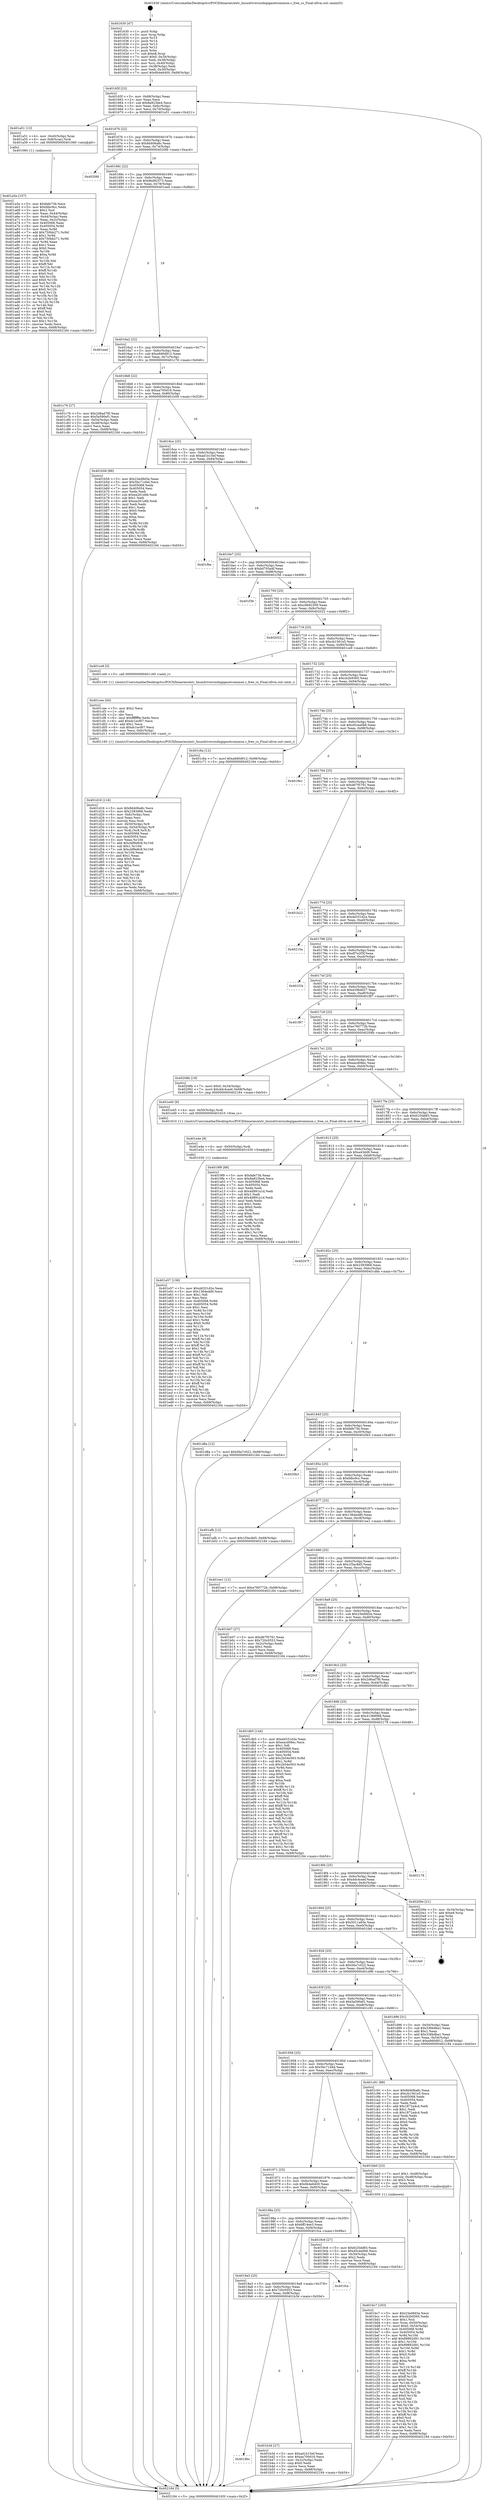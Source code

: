 digraph "0x401630" {
  label = "0x401630 (/mnt/c/Users/mathe/Desktop/tcc/POCII/binaries/extr_linuxdriversisdngigasetcommon.c_free_cs_Final-ollvm.out::main(0))"
  labelloc = "t"
  node[shape=record]

  Entry [label="",width=0.3,height=0.3,shape=circle,fillcolor=black,style=filled]
  "0x40165f" [label="{
     0x40165f [23]\l
     | [instrs]\l
     &nbsp;&nbsp;0x40165f \<+3\>: mov -0x68(%rbp),%eax\l
     &nbsp;&nbsp;0x401662 \<+2\>: mov %eax,%ecx\l
     &nbsp;&nbsp;0x401664 \<+6\>: sub $0x8a923be4,%ecx\l
     &nbsp;&nbsp;0x40166a \<+3\>: mov %eax,-0x6c(%rbp)\l
     &nbsp;&nbsp;0x40166d \<+3\>: mov %ecx,-0x70(%rbp)\l
     &nbsp;&nbsp;0x401670 \<+6\>: je 0000000000401a51 \<main+0x421\>\l
  }"]
  "0x401a51" [label="{
     0x401a51 [13]\l
     | [instrs]\l
     &nbsp;&nbsp;0x401a51 \<+4\>: mov -0x40(%rbp),%rax\l
     &nbsp;&nbsp;0x401a55 \<+4\>: mov 0x8(%rax),%rdi\l
     &nbsp;&nbsp;0x401a59 \<+5\>: call 0000000000401060 \<atoi@plt\>\l
     | [calls]\l
     &nbsp;&nbsp;0x401060 \{1\} (unknown)\l
  }"]
  "0x401676" [label="{
     0x401676 [22]\l
     | [instrs]\l
     &nbsp;&nbsp;0x401676 \<+5\>: jmp 000000000040167b \<main+0x4b\>\l
     &nbsp;&nbsp;0x40167b \<+3\>: mov -0x6c(%rbp),%eax\l
     &nbsp;&nbsp;0x40167e \<+5\>: sub $0x8d406a8c,%eax\l
     &nbsp;&nbsp;0x401683 \<+3\>: mov %eax,-0x74(%rbp)\l
     &nbsp;&nbsp;0x401686 \<+6\>: je 00000000004020fd \<main+0xacd\>\l
  }"]
  Exit [label="",width=0.3,height=0.3,shape=circle,fillcolor=black,style=filled,peripheries=2]
  "0x4020fd" [label="{
     0x4020fd\l
  }", style=dashed]
  "0x40168c" [label="{
     0x40168c [22]\l
     | [instrs]\l
     &nbsp;&nbsp;0x40168c \<+5\>: jmp 0000000000401691 \<main+0x61\>\l
     &nbsp;&nbsp;0x401691 \<+3\>: mov -0x6c(%rbp),%eax\l
     &nbsp;&nbsp;0x401694 \<+5\>: sub $0x9bd92573,%eax\l
     &nbsp;&nbsp;0x401699 \<+3\>: mov %eax,-0x78(%rbp)\l
     &nbsp;&nbsp;0x40169c \<+6\>: je 0000000000401eed \<main+0x8bd\>\l
  }"]
  "0x401e57" [label="{
     0x401e57 [138]\l
     | [instrs]\l
     &nbsp;&nbsp;0x401e57 \<+5\>: mov $0xdd331d2e,%eax\l
     &nbsp;&nbsp;0x401e5c \<+5\>: mov $0x1364edd0,%ecx\l
     &nbsp;&nbsp;0x401e61 \<+2\>: mov $0x1,%dl\l
     &nbsp;&nbsp;0x401e63 \<+2\>: xor %esi,%esi\l
     &nbsp;&nbsp;0x401e65 \<+8\>: mov 0x405068,%r8d\l
     &nbsp;&nbsp;0x401e6d \<+8\>: mov 0x405054,%r9d\l
     &nbsp;&nbsp;0x401e75 \<+3\>: sub $0x1,%esi\l
     &nbsp;&nbsp;0x401e78 \<+3\>: mov %r8d,%r10d\l
     &nbsp;&nbsp;0x401e7b \<+3\>: add %esi,%r10d\l
     &nbsp;&nbsp;0x401e7e \<+4\>: imul %r10d,%r8d\l
     &nbsp;&nbsp;0x401e82 \<+4\>: and $0x1,%r8d\l
     &nbsp;&nbsp;0x401e86 \<+4\>: cmp $0x0,%r8d\l
     &nbsp;&nbsp;0x401e8a \<+4\>: sete %r11b\l
     &nbsp;&nbsp;0x401e8e \<+4\>: cmp $0xa,%r9d\l
     &nbsp;&nbsp;0x401e92 \<+3\>: setl %bl\l
     &nbsp;&nbsp;0x401e95 \<+3\>: mov %r11b,%r14b\l
     &nbsp;&nbsp;0x401e98 \<+4\>: xor $0xff,%r14b\l
     &nbsp;&nbsp;0x401e9c \<+3\>: mov %bl,%r15b\l
     &nbsp;&nbsp;0x401e9f \<+4\>: xor $0xff,%r15b\l
     &nbsp;&nbsp;0x401ea3 \<+3\>: xor $0x1,%dl\l
     &nbsp;&nbsp;0x401ea6 \<+3\>: mov %r14b,%r12b\l
     &nbsp;&nbsp;0x401ea9 \<+4\>: and $0xff,%r12b\l
     &nbsp;&nbsp;0x401ead \<+3\>: and %dl,%r11b\l
     &nbsp;&nbsp;0x401eb0 \<+3\>: mov %r15b,%r13b\l
     &nbsp;&nbsp;0x401eb3 \<+4\>: and $0xff,%r13b\l
     &nbsp;&nbsp;0x401eb7 \<+2\>: and %dl,%bl\l
     &nbsp;&nbsp;0x401eb9 \<+3\>: or %r11b,%r12b\l
     &nbsp;&nbsp;0x401ebc \<+3\>: or %bl,%r13b\l
     &nbsp;&nbsp;0x401ebf \<+3\>: xor %r13b,%r12b\l
     &nbsp;&nbsp;0x401ec2 \<+3\>: or %r15b,%r14b\l
     &nbsp;&nbsp;0x401ec5 \<+4\>: xor $0xff,%r14b\l
     &nbsp;&nbsp;0x401ec9 \<+3\>: or $0x1,%dl\l
     &nbsp;&nbsp;0x401ecc \<+3\>: and %dl,%r14b\l
     &nbsp;&nbsp;0x401ecf \<+3\>: or %r14b,%r12b\l
     &nbsp;&nbsp;0x401ed2 \<+4\>: test $0x1,%r12b\l
     &nbsp;&nbsp;0x401ed6 \<+3\>: cmovne %ecx,%eax\l
     &nbsp;&nbsp;0x401ed9 \<+3\>: mov %eax,-0x68(%rbp)\l
     &nbsp;&nbsp;0x401edc \<+5\>: jmp 0000000000402184 \<main+0xb54\>\l
  }"]
  "0x401eed" [label="{
     0x401eed\l
  }", style=dashed]
  "0x4016a2" [label="{
     0x4016a2 [22]\l
     | [instrs]\l
     &nbsp;&nbsp;0x4016a2 \<+5\>: jmp 00000000004016a7 \<main+0x77\>\l
     &nbsp;&nbsp;0x4016a7 \<+3\>: mov -0x6c(%rbp),%eax\l
     &nbsp;&nbsp;0x4016aa \<+5\>: sub $0xa9d0d912,%eax\l
     &nbsp;&nbsp;0x4016af \<+3\>: mov %eax,-0x7c(%rbp)\l
     &nbsp;&nbsp;0x4016b2 \<+6\>: je 0000000000401c76 \<main+0x646\>\l
  }"]
  "0x401e4e" [label="{
     0x401e4e [9]\l
     | [instrs]\l
     &nbsp;&nbsp;0x401e4e \<+4\>: mov -0x50(%rbp),%rdi\l
     &nbsp;&nbsp;0x401e52 \<+5\>: call 0000000000401030 \<free@plt\>\l
     | [calls]\l
     &nbsp;&nbsp;0x401030 \{1\} (unknown)\l
  }"]
  "0x401c76" [label="{
     0x401c76 [27]\l
     | [instrs]\l
     &nbsp;&nbsp;0x401c76 \<+5\>: mov $0x2d6ad7f0,%eax\l
     &nbsp;&nbsp;0x401c7b \<+5\>: mov $0x5a590ef1,%ecx\l
     &nbsp;&nbsp;0x401c80 \<+3\>: mov -0x54(%rbp),%edx\l
     &nbsp;&nbsp;0x401c83 \<+3\>: cmp -0x48(%rbp),%edx\l
     &nbsp;&nbsp;0x401c86 \<+3\>: cmovl %ecx,%eax\l
     &nbsp;&nbsp;0x401c89 \<+3\>: mov %eax,-0x68(%rbp)\l
     &nbsp;&nbsp;0x401c8c \<+5\>: jmp 0000000000402184 \<main+0xb54\>\l
  }"]
  "0x4016b8" [label="{
     0x4016b8 [22]\l
     | [instrs]\l
     &nbsp;&nbsp;0x4016b8 \<+5\>: jmp 00000000004016bd \<main+0x8d\>\l
     &nbsp;&nbsp;0x4016bd \<+3\>: mov -0x6c(%rbp),%eax\l
     &nbsp;&nbsp;0x4016c0 \<+5\>: sub $0xaa700d16,%eax\l
     &nbsp;&nbsp;0x4016c5 \<+3\>: mov %eax,-0x80(%rbp)\l
     &nbsp;&nbsp;0x4016c8 \<+6\>: je 0000000000401b58 \<main+0x528\>\l
  }"]
  "0x401d16" [label="{
     0x401d16 [116]\l
     | [instrs]\l
     &nbsp;&nbsp;0x401d16 \<+5\>: mov $0x8d406a8c,%ecx\l
     &nbsp;&nbsp;0x401d1b \<+5\>: mov $0x2383968,%edx\l
     &nbsp;&nbsp;0x401d20 \<+6\>: mov -0xfc(%rbp),%esi\l
     &nbsp;&nbsp;0x401d26 \<+3\>: imul %eax,%esi\l
     &nbsp;&nbsp;0x401d29 \<+3\>: movslq %esi,%rdi\l
     &nbsp;&nbsp;0x401d2c \<+4\>: mov -0x50(%rbp),%r8\l
     &nbsp;&nbsp;0x401d30 \<+4\>: movslq -0x54(%rbp),%r9\l
     &nbsp;&nbsp;0x401d34 \<+4\>: mov %rdi,(%r8,%r9,8)\l
     &nbsp;&nbsp;0x401d38 \<+7\>: mov 0x405068,%eax\l
     &nbsp;&nbsp;0x401d3f \<+7\>: mov 0x405054,%esi\l
     &nbsp;&nbsp;0x401d46 \<+3\>: mov %eax,%r10d\l
     &nbsp;&nbsp;0x401d49 \<+7\>: add $0xcbf9e8c8,%r10d\l
     &nbsp;&nbsp;0x401d50 \<+4\>: sub $0x1,%r10d\l
     &nbsp;&nbsp;0x401d54 \<+7\>: sub $0xcbf9e8c8,%r10d\l
     &nbsp;&nbsp;0x401d5b \<+4\>: imul %r10d,%eax\l
     &nbsp;&nbsp;0x401d5f \<+3\>: and $0x1,%eax\l
     &nbsp;&nbsp;0x401d62 \<+3\>: cmp $0x0,%eax\l
     &nbsp;&nbsp;0x401d65 \<+4\>: sete %r11b\l
     &nbsp;&nbsp;0x401d69 \<+3\>: cmp $0xa,%esi\l
     &nbsp;&nbsp;0x401d6c \<+3\>: setl %bl\l
     &nbsp;&nbsp;0x401d6f \<+3\>: mov %r11b,%r14b\l
     &nbsp;&nbsp;0x401d72 \<+3\>: and %bl,%r14b\l
     &nbsp;&nbsp;0x401d75 \<+3\>: xor %bl,%r11b\l
     &nbsp;&nbsp;0x401d78 \<+3\>: or %r11b,%r14b\l
     &nbsp;&nbsp;0x401d7b \<+4\>: test $0x1,%r14b\l
     &nbsp;&nbsp;0x401d7f \<+3\>: cmovne %edx,%ecx\l
     &nbsp;&nbsp;0x401d82 \<+3\>: mov %ecx,-0x68(%rbp)\l
     &nbsp;&nbsp;0x401d85 \<+5\>: jmp 0000000000402184 \<main+0xb54\>\l
  }"]
  "0x401b58" [label="{
     0x401b58 [88]\l
     | [instrs]\l
     &nbsp;&nbsp;0x401b58 \<+5\>: mov $0x23ed9d3e,%eax\l
     &nbsp;&nbsp;0x401b5d \<+5\>: mov $0x5bc71d4d,%ecx\l
     &nbsp;&nbsp;0x401b62 \<+7\>: mov 0x405068,%edx\l
     &nbsp;&nbsp;0x401b69 \<+7\>: mov 0x405054,%esi\l
     &nbsp;&nbsp;0x401b70 \<+2\>: mov %edx,%edi\l
     &nbsp;&nbsp;0x401b72 \<+6\>: sub $0xea261e6b,%edi\l
     &nbsp;&nbsp;0x401b78 \<+3\>: sub $0x1,%edi\l
     &nbsp;&nbsp;0x401b7b \<+6\>: add $0xea261e6b,%edi\l
     &nbsp;&nbsp;0x401b81 \<+3\>: imul %edi,%edx\l
     &nbsp;&nbsp;0x401b84 \<+3\>: and $0x1,%edx\l
     &nbsp;&nbsp;0x401b87 \<+3\>: cmp $0x0,%edx\l
     &nbsp;&nbsp;0x401b8a \<+4\>: sete %r8b\l
     &nbsp;&nbsp;0x401b8e \<+3\>: cmp $0xa,%esi\l
     &nbsp;&nbsp;0x401b91 \<+4\>: setl %r9b\l
     &nbsp;&nbsp;0x401b95 \<+3\>: mov %r8b,%r10b\l
     &nbsp;&nbsp;0x401b98 \<+3\>: and %r9b,%r10b\l
     &nbsp;&nbsp;0x401b9b \<+3\>: xor %r9b,%r8b\l
     &nbsp;&nbsp;0x401b9e \<+3\>: or %r8b,%r10b\l
     &nbsp;&nbsp;0x401ba1 \<+4\>: test $0x1,%r10b\l
     &nbsp;&nbsp;0x401ba5 \<+3\>: cmovne %ecx,%eax\l
     &nbsp;&nbsp;0x401ba8 \<+3\>: mov %eax,-0x68(%rbp)\l
     &nbsp;&nbsp;0x401bab \<+5\>: jmp 0000000000402184 \<main+0xb54\>\l
  }"]
  "0x4016ce" [label="{
     0x4016ce [25]\l
     | [instrs]\l
     &nbsp;&nbsp;0x4016ce \<+5\>: jmp 00000000004016d3 \<main+0xa3\>\l
     &nbsp;&nbsp;0x4016d3 \<+3\>: mov -0x6c(%rbp),%eax\l
     &nbsp;&nbsp;0x4016d6 \<+5\>: sub $0xad1b15ef,%eax\l
     &nbsp;&nbsp;0x4016db \<+6\>: mov %eax,-0x84(%rbp)\l
     &nbsp;&nbsp;0x4016e1 \<+6\>: je 0000000000401fbe \<main+0x98e\>\l
  }"]
  "0x401cee" [label="{
     0x401cee [40]\l
     | [instrs]\l
     &nbsp;&nbsp;0x401cee \<+5\>: mov $0x2,%ecx\l
     &nbsp;&nbsp;0x401cf3 \<+1\>: cltd\l
     &nbsp;&nbsp;0x401cf4 \<+2\>: idiv %ecx\l
     &nbsp;&nbsp;0x401cf6 \<+6\>: imul $0xfffffffe,%edx,%ecx\l
     &nbsp;&nbsp;0x401cfc \<+6\>: add $0xdc1ecf07,%ecx\l
     &nbsp;&nbsp;0x401d02 \<+3\>: add $0x1,%ecx\l
     &nbsp;&nbsp;0x401d05 \<+6\>: sub $0xdc1ecf07,%ecx\l
     &nbsp;&nbsp;0x401d0b \<+6\>: mov %ecx,-0xfc(%rbp)\l
     &nbsp;&nbsp;0x401d11 \<+5\>: call 0000000000401160 \<next_i\>\l
     | [calls]\l
     &nbsp;&nbsp;0x401160 \{1\} (/mnt/c/Users/mathe/Desktop/tcc/POCII/binaries/extr_linuxdriversisdngigasetcommon.c_free_cs_Final-ollvm.out::next_i)\l
  }"]
  "0x401fbe" [label="{
     0x401fbe\l
  }", style=dashed]
  "0x4016e7" [label="{
     0x4016e7 [25]\l
     | [instrs]\l
     &nbsp;&nbsp;0x4016e7 \<+5\>: jmp 00000000004016ec \<main+0xbc\>\l
     &nbsp;&nbsp;0x4016ec \<+3\>: mov -0x6c(%rbp),%eax\l
     &nbsp;&nbsp;0x4016ef \<+5\>: sub $0xbd705a4f,%eax\l
     &nbsp;&nbsp;0x4016f4 \<+6\>: mov %eax,-0x88(%rbp)\l
     &nbsp;&nbsp;0x4016fa \<+6\>: je 0000000000401f36 \<main+0x906\>\l
  }"]
  "0x401bc7" [label="{
     0x401bc7 [163]\l
     | [instrs]\l
     &nbsp;&nbsp;0x401bc7 \<+5\>: mov $0x23ed9d3e,%ecx\l
     &nbsp;&nbsp;0x401bcc \<+5\>: mov $0xcb2b9365,%edx\l
     &nbsp;&nbsp;0x401bd1 \<+3\>: mov $0x1,%sil\l
     &nbsp;&nbsp;0x401bd4 \<+4\>: mov %rax,-0x50(%rbp)\l
     &nbsp;&nbsp;0x401bd8 \<+7\>: movl $0x0,-0x54(%rbp)\l
     &nbsp;&nbsp;0x401bdf \<+8\>: mov 0x405068,%r8d\l
     &nbsp;&nbsp;0x401be7 \<+8\>: mov 0x405054,%r9d\l
     &nbsp;&nbsp;0x401bef \<+3\>: mov %r8d,%r10d\l
     &nbsp;&nbsp;0x401bf2 \<+7\>: add $0x89892d91,%r10d\l
     &nbsp;&nbsp;0x401bf9 \<+4\>: sub $0x1,%r10d\l
     &nbsp;&nbsp;0x401bfd \<+7\>: sub $0x89892d91,%r10d\l
     &nbsp;&nbsp;0x401c04 \<+4\>: imul %r10d,%r8d\l
     &nbsp;&nbsp;0x401c08 \<+4\>: and $0x1,%r8d\l
     &nbsp;&nbsp;0x401c0c \<+4\>: cmp $0x0,%r8d\l
     &nbsp;&nbsp;0x401c10 \<+4\>: sete %r11b\l
     &nbsp;&nbsp;0x401c14 \<+4\>: cmp $0xa,%r9d\l
     &nbsp;&nbsp;0x401c18 \<+3\>: setl %bl\l
     &nbsp;&nbsp;0x401c1b \<+3\>: mov %r11b,%r14b\l
     &nbsp;&nbsp;0x401c1e \<+4\>: xor $0xff,%r14b\l
     &nbsp;&nbsp;0x401c22 \<+3\>: mov %bl,%r15b\l
     &nbsp;&nbsp;0x401c25 \<+4\>: xor $0xff,%r15b\l
     &nbsp;&nbsp;0x401c29 \<+4\>: xor $0x0,%sil\l
     &nbsp;&nbsp;0x401c2d \<+3\>: mov %r14b,%r12b\l
     &nbsp;&nbsp;0x401c30 \<+4\>: and $0x0,%r12b\l
     &nbsp;&nbsp;0x401c34 \<+3\>: and %sil,%r11b\l
     &nbsp;&nbsp;0x401c37 \<+3\>: mov %r15b,%r13b\l
     &nbsp;&nbsp;0x401c3a \<+4\>: and $0x0,%r13b\l
     &nbsp;&nbsp;0x401c3e \<+3\>: and %sil,%bl\l
     &nbsp;&nbsp;0x401c41 \<+3\>: or %r11b,%r12b\l
     &nbsp;&nbsp;0x401c44 \<+3\>: or %bl,%r13b\l
     &nbsp;&nbsp;0x401c47 \<+3\>: xor %r13b,%r12b\l
     &nbsp;&nbsp;0x401c4a \<+3\>: or %r15b,%r14b\l
     &nbsp;&nbsp;0x401c4d \<+4\>: xor $0xff,%r14b\l
     &nbsp;&nbsp;0x401c51 \<+4\>: or $0x0,%sil\l
     &nbsp;&nbsp;0x401c55 \<+3\>: and %sil,%r14b\l
     &nbsp;&nbsp;0x401c58 \<+3\>: or %r14b,%r12b\l
     &nbsp;&nbsp;0x401c5b \<+4\>: test $0x1,%r12b\l
     &nbsp;&nbsp;0x401c5f \<+3\>: cmovne %edx,%ecx\l
     &nbsp;&nbsp;0x401c62 \<+3\>: mov %ecx,-0x68(%rbp)\l
     &nbsp;&nbsp;0x401c65 \<+5\>: jmp 0000000000402184 \<main+0xb54\>\l
  }"]
  "0x401f36" [label="{
     0x401f36\l
  }", style=dashed]
  "0x401700" [label="{
     0x401700 [25]\l
     | [instrs]\l
     &nbsp;&nbsp;0x401700 \<+5\>: jmp 0000000000401705 \<main+0xd5\>\l
     &nbsp;&nbsp;0x401705 \<+3\>: mov -0x6c(%rbp),%eax\l
     &nbsp;&nbsp;0x401708 \<+5\>: sub $0xc9b92309,%eax\l
     &nbsp;&nbsp;0x40170d \<+6\>: mov %eax,-0x8c(%rbp)\l
     &nbsp;&nbsp;0x401713 \<+6\>: je 0000000000402022 \<main+0x9f2\>\l
  }"]
  "0x4019bc" [label="{
     0x4019bc\l
  }", style=dashed]
  "0x402022" [label="{
     0x402022\l
  }", style=dashed]
  "0x401719" [label="{
     0x401719 [25]\l
     | [instrs]\l
     &nbsp;&nbsp;0x401719 \<+5\>: jmp 000000000040171e \<main+0xee\>\l
     &nbsp;&nbsp;0x40171e \<+3\>: mov -0x6c(%rbp),%eax\l
     &nbsp;&nbsp;0x401721 \<+5\>: sub $0xcb1561e5,%eax\l
     &nbsp;&nbsp;0x401726 \<+6\>: mov %eax,-0x90(%rbp)\l
     &nbsp;&nbsp;0x40172c \<+6\>: je 0000000000401ce9 \<main+0x6b9\>\l
  }"]
  "0x401b3d" [label="{
     0x401b3d [27]\l
     | [instrs]\l
     &nbsp;&nbsp;0x401b3d \<+5\>: mov $0xad1b15ef,%eax\l
     &nbsp;&nbsp;0x401b42 \<+5\>: mov $0xaa700d16,%ecx\l
     &nbsp;&nbsp;0x401b47 \<+3\>: mov -0x2c(%rbp),%edx\l
     &nbsp;&nbsp;0x401b4a \<+3\>: cmp $0x0,%edx\l
     &nbsp;&nbsp;0x401b4d \<+3\>: cmove %ecx,%eax\l
     &nbsp;&nbsp;0x401b50 \<+3\>: mov %eax,-0x68(%rbp)\l
     &nbsp;&nbsp;0x401b53 \<+5\>: jmp 0000000000402184 \<main+0xb54\>\l
  }"]
  "0x401ce9" [label="{
     0x401ce9 [5]\l
     | [instrs]\l
     &nbsp;&nbsp;0x401ce9 \<+5\>: call 0000000000401160 \<next_i\>\l
     | [calls]\l
     &nbsp;&nbsp;0x401160 \{1\} (/mnt/c/Users/mathe/Desktop/tcc/POCII/binaries/extr_linuxdriversisdngigasetcommon.c_free_cs_Final-ollvm.out::next_i)\l
  }"]
  "0x401732" [label="{
     0x401732 [25]\l
     | [instrs]\l
     &nbsp;&nbsp;0x401732 \<+5\>: jmp 0000000000401737 \<main+0x107\>\l
     &nbsp;&nbsp;0x401737 \<+3\>: mov -0x6c(%rbp),%eax\l
     &nbsp;&nbsp;0x40173a \<+5\>: sub $0xcb2b9365,%eax\l
     &nbsp;&nbsp;0x40173f \<+6\>: mov %eax,-0x94(%rbp)\l
     &nbsp;&nbsp;0x401745 \<+6\>: je 0000000000401c6a \<main+0x63a\>\l
  }"]
  "0x4019a3" [label="{
     0x4019a3 [25]\l
     | [instrs]\l
     &nbsp;&nbsp;0x4019a3 \<+5\>: jmp 00000000004019a8 \<main+0x378\>\l
     &nbsp;&nbsp;0x4019a8 \<+3\>: mov -0x6c(%rbp),%eax\l
     &nbsp;&nbsp;0x4019ab \<+5\>: sub $0x720c0553,%eax\l
     &nbsp;&nbsp;0x4019b0 \<+6\>: mov %eax,-0xf8(%rbp)\l
     &nbsp;&nbsp;0x4019b6 \<+6\>: je 0000000000401b3d \<main+0x50d\>\l
  }"]
  "0x401c6a" [label="{
     0x401c6a [12]\l
     | [instrs]\l
     &nbsp;&nbsp;0x401c6a \<+7\>: movl $0xa9d0d912,-0x68(%rbp)\l
     &nbsp;&nbsp;0x401c71 \<+5\>: jmp 0000000000402184 \<main+0xb54\>\l
  }"]
  "0x40174b" [label="{
     0x40174b [25]\l
     | [instrs]\l
     &nbsp;&nbsp;0x40174b \<+5\>: jmp 0000000000401750 \<main+0x120\>\l
     &nbsp;&nbsp;0x401750 \<+3\>: mov -0x6c(%rbp),%eax\l
     &nbsp;&nbsp;0x401753 \<+5\>: sub $0xd5cea0b6,%eax\l
     &nbsp;&nbsp;0x401758 \<+6\>: mov %eax,-0x98(%rbp)\l
     &nbsp;&nbsp;0x40175e \<+6\>: je 00000000004019e1 \<main+0x3b1\>\l
  }"]
  "0x401fca" [label="{
     0x401fca\l
  }", style=dashed]
  "0x4019e1" [label="{
     0x4019e1\l
  }", style=dashed]
  "0x401764" [label="{
     0x401764 [25]\l
     | [instrs]\l
     &nbsp;&nbsp;0x401764 \<+5\>: jmp 0000000000401769 \<main+0x139\>\l
     &nbsp;&nbsp;0x401769 \<+3\>: mov -0x6c(%rbp),%eax\l
     &nbsp;&nbsp;0x40176c \<+5\>: sub $0xd67f5791,%eax\l
     &nbsp;&nbsp;0x401771 \<+6\>: mov %eax,-0x9c(%rbp)\l
     &nbsp;&nbsp;0x401777 \<+6\>: je 0000000000401b22 \<main+0x4f2\>\l
  }"]
  "0x401a5e" [label="{
     0x401a5e [157]\l
     | [instrs]\l
     &nbsp;&nbsp;0x401a5e \<+5\>: mov $0xfafe73b,%ecx\l
     &nbsp;&nbsp;0x401a63 \<+5\>: mov $0xfdbc9cc,%edx\l
     &nbsp;&nbsp;0x401a68 \<+3\>: mov $0x1,%sil\l
     &nbsp;&nbsp;0x401a6b \<+3\>: mov %eax,-0x44(%rbp)\l
     &nbsp;&nbsp;0x401a6e \<+3\>: mov -0x44(%rbp),%eax\l
     &nbsp;&nbsp;0x401a71 \<+3\>: mov %eax,-0x2c(%rbp)\l
     &nbsp;&nbsp;0x401a74 \<+7\>: mov 0x405068,%eax\l
     &nbsp;&nbsp;0x401a7b \<+8\>: mov 0x405054,%r8d\l
     &nbsp;&nbsp;0x401a83 \<+3\>: mov %eax,%r9d\l
     &nbsp;&nbsp;0x401a86 \<+7\>: add $0x750bb271,%r9d\l
     &nbsp;&nbsp;0x401a8d \<+4\>: sub $0x1,%r9d\l
     &nbsp;&nbsp;0x401a91 \<+7\>: sub $0x750bb271,%r9d\l
     &nbsp;&nbsp;0x401a98 \<+4\>: imul %r9d,%eax\l
     &nbsp;&nbsp;0x401a9c \<+3\>: and $0x1,%eax\l
     &nbsp;&nbsp;0x401a9f \<+3\>: cmp $0x0,%eax\l
     &nbsp;&nbsp;0x401aa2 \<+4\>: sete %r10b\l
     &nbsp;&nbsp;0x401aa6 \<+4\>: cmp $0xa,%r8d\l
     &nbsp;&nbsp;0x401aaa \<+4\>: setl %r11b\l
     &nbsp;&nbsp;0x401aae \<+3\>: mov %r10b,%bl\l
     &nbsp;&nbsp;0x401ab1 \<+3\>: xor $0xff,%bl\l
     &nbsp;&nbsp;0x401ab4 \<+3\>: mov %r11b,%r14b\l
     &nbsp;&nbsp;0x401ab7 \<+4\>: xor $0xff,%r14b\l
     &nbsp;&nbsp;0x401abb \<+4\>: xor $0x0,%sil\l
     &nbsp;&nbsp;0x401abf \<+3\>: mov %bl,%r15b\l
     &nbsp;&nbsp;0x401ac2 \<+4\>: and $0x0,%r15b\l
     &nbsp;&nbsp;0x401ac6 \<+3\>: and %sil,%r10b\l
     &nbsp;&nbsp;0x401ac9 \<+3\>: mov %r14b,%r12b\l
     &nbsp;&nbsp;0x401acc \<+4\>: and $0x0,%r12b\l
     &nbsp;&nbsp;0x401ad0 \<+3\>: and %sil,%r11b\l
     &nbsp;&nbsp;0x401ad3 \<+3\>: or %r10b,%r15b\l
     &nbsp;&nbsp;0x401ad6 \<+3\>: or %r11b,%r12b\l
     &nbsp;&nbsp;0x401ad9 \<+3\>: xor %r12b,%r15b\l
     &nbsp;&nbsp;0x401adc \<+3\>: or %r14b,%bl\l
     &nbsp;&nbsp;0x401adf \<+3\>: xor $0xff,%bl\l
     &nbsp;&nbsp;0x401ae2 \<+4\>: or $0x0,%sil\l
     &nbsp;&nbsp;0x401ae6 \<+3\>: and %sil,%bl\l
     &nbsp;&nbsp;0x401ae9 \<+3\>: or %bl,%r15b\l
     &nbsp;&nbsp;0x401aec \<+4\>: test $0x1,%r15b\l
     &nbsp;&nbsp;0x401af0 \<+3\>: cmovne %edx,%ecx\l
     &nbsp;&nbsp;0x401af3 \<+3\>: mov %ecx,-0x68(%rbp)\l
     &nbsp;&nbsp;0x401af6 \<+5\>: jmp 0000000000402184 \<main+0xb54\>\l
  }"]
  "0x401b22" [label="{
     0x401b22\l
  }", style=dashed]
  "0x40177d" [label="{
     0x40177d [25]\l
     | [instrs]\l
     &nbsp;&nbsp;0x40177d \<+5\>: jmp 0000000000401782 \<main+0x152\>\l
     &nbsp;&nbsp;0x401782 \<+3\>: mov -0x6c(%rbp),%eax\l
     &nbsp;&nbsp;0x401785 \<+5\>: sub $0xdd331d2e,%eax\l
     &nbsp;&nbsp;0x40178a \<+6\>: mov %eax,-0xa0(%rbp)\l
     &nbsp;&nbsp;0x401790 \<+6\>: je 000000000040215a \<main+0xb2a\>\l
  }"]
  "0x401630" [label="{
     0x401630 [47]\l
     | [instrs]\l
     &nbsp;&nbsp;0x401630 \<+1\>: push %rbp\l
     &nbsp;&nbsp;0x401631 \<+3\>: mov %rsp,%rbp\l
     &nbsp;&nbsp;0x401634 \<+2\>: push %r15\l
     &nbsp;&nbsp;0x401636 \<+2\>: push %r14\l
     &nbsp;&nbsp;0x401638 \<+2\>: push %r13\l
     &nbsp;&nbsp;0x40163a \<+2\>: push %r12\l
     &nbsp;&nbsp;0x40163c \<+1\>: push %rbx\l
     &nbsp;&nbsp;0x40163d \<+7\>: sub $0xe8,%rsp\l
     &nbsp;&nbsp;0x401644 \<+7\>: movl $0x0,-0x34(%rbp)\l
     &nbsp;&nbsp;0x40164b \<+3\>: mov %edi,-0x38(%rbp)\l
     &nbsp;&nbsp;0x40164e \<+4\>: mov %rsi,-0x40(%rbp)\l
     &nbsp;&nbsp;0x401652 \<+3\>: mov -0x38(%rbp),%edi\l
     &nbsp;&nbsp;0x401655 \<+3\>: mov %edi,-0x30(%rbp)\l
     &nbsp;&nbsp;0x401658 \<+7\>: movl $0x6b4e6400,-0x68(%rbp)\l
  }"]
  "0x40215a" [label="{
     0x40215a\l
  }", style=dashed]
  "0x401796" [label="{
     0x401796 [25]\l
     | [instrs]\l
     &nbsp;&nbsp;0x401796 \<+5\>: jmp 000000000040179b \<main+0x16b\>\l
     &nbsp;&nbsp;0x40179b \<+3\>: mov -0x6c(%rbp),%eax\l
     &nbsp;&nbsp;0x40179e \<+5\>: sub $0xdf7e2f3f,%eax\l
     &nbsp;&nbsp;0x4017a3 \<+6\>: mov %eax,-0xa4(%rbp)\l
     &nbsp;&nbsp;0x4017a9 \<+6\>: je 0000000000401f1b \<main+0x8eb\>\l
  }"]
  "0x402184" [label="{
     0x402184 [5]\l
     | [instrs]\l
     &nbsp;&nbsp;0x402184 \<+5\>: jmp 000000000040165f \<main+0x2f\>\l
  }"]
  "0x401f1b" [label="{
     0x401f1b\l
  }", style=dashed]
  "0x4017af" [label="{
     0x4017af [25]\l
     | [instrs]\l
     &nbsp;&nbsp;0x4017af \<+5\>: jmp 00000000004017b4 \<main+0x184\>\l
     &nbsp;&nbsp;0x4017b4 \<+3\>: mov -0x6c(%rbp),%eax\l
     &nbsp;&nbsp;0x4017b7 \<+5\>: sub $0xe29b4b27,%eax\l
     &nbsp;&nbsp;0x4017bc \<+6\>: mov %eax,-0xa8(%rbp)\l
     &nbsp;&nbsp;0x4017c2 \<+6\>: je 0000000000401f87 \<main+0x957\>\l
  }"]
  "0x40198a" [label="{
     0x40198a [25]\l
     | [instrs]\l
     &nbsp;&nbsp;0x40198a \<+5\>: jmp 000000000040198f \<main+0x35f\>\l
     &nbsp;&nbsp;0x40198f \<+3\>: mov -0x6c(%rbp),%eax\l
     &nbsp;&nbsp;0x401992 \<+5\>: sub $0x6ff14ee3,%eax\l
     &nbsp;&nbsp;0x401997 \<+6\>: mov %eax,-0xf4(%rbp)\l
     &nbsp;&nbsp;0x40199d \<+6\>: je 0000000000401fca \<main+0x99a\>\l
  }"]
  "0x401f87" [label="{
     0x401f87\l
  }", style=dashed]
  "0x4017c8" [label="{
     0x4017c8 [25]\l
     | [instrs]\l
     &nbsp;&nbsp;0x4017c8 \<+5\>: jmp 00000000004017cd \<main+0x19d\>\l
     &nbsp;&nbsp;0x4017cd \<+3\>: mov -0x6c(%rbp),%eax\l
     &nbsp;&nbsp;0x4017d0 \<+5\>: sub $0xe760772b,%eax\l
     &nbsp;&nbsp;0x4017d5 \<+6\>: mov %eax,-0xac(%rbp)\l
     &nbsp;&nbsp;0x4017db \<+6\>: je 000000000040208b \<main+0xa5b\>\l
  }"]
  "0x4019c6" [label="{
     0x4019c6 [27]\l
     | [instrs]\l
     &nbsp;&nbsp;0x4019c6 \<+5\>: mov $0xfc25dd83,%eax\l
     &nbsp;&nbsp;0x4019cb \<+5\>: mov $0xd5cea0b6,%ecx\l
     &nbsp;&nbsp;0x4019d0 \<+3\>: mov -0x30(%rbp),%edx\l
     &nbsp;&nbsp;0x4019d3 \<+3\>: cmp $0x2,%edx\l
     &nbsp;&nbsp;0x4019d6 \<+3\>: cmovne %ecx,%eax\l
     &nbsp;&nbsp;0x4019d9 \<+3\>: mov %eax,-0x68(%rbp)\l
     &nbsp;&nbsp;0x4019dc \<+5\>: jmp 0000000000402184 \<main+0xb54\>\l
  }"]
  "0x40208b" [label="{
     0x40208b [19]\l
     | [instrs]\l
     &nbsp;&nbsp;0x40208b \<+7\>: movl $0x0,-0x34(%rbp)\l
     &nbsp;&nbsp;0x402092 \<+7\>: movl $0x4dc4ceef,-0x68(%rbp)\l
     &nbsp;&nbsp;0x402099 \<+5\>: jmp 0000000000402184 \<main+0xb54\>\l
  }"]
  "0x4017e1" [label="{
     0x4017e1 [25]\l
     | [instrs]\l
     &nbsp;&nbsp;0x4017e1 \<+5\>: jmp 00000000004017e6 \<main+0x1b6\>\l
     &nbsp;&nbsp;0x4017e6 \<+3\>: mov -0x6c(%rbp),%eax\l
     &nbsp;&nbsp;0x4017e9 \<+5\>: sub $0xeacd08ec,%eax\l
     &nbsp;&nbsp;0x4017ee \<+6\>: mov %eax,-0xb0(%rbp)\l
     &nbsp;&nbsp;0x4017f4 \<+6\>: je 0000000000401e45 \<main+0x815\>\l
  }"]
  "0x401971" [label="{
     0x401971 [25]\l
     | [instrs]\l
     &nbsp;&nbsp;0x401971 \<+5\>: jmp 0000000000401976 \<main+0x346\>\l
     &nbsp;&nbsp;0x401976 \<+3\>: mov -0x6c(%rbp),%eax\l
     &nbsp;&nbsp;0x401979 \<+5\>: sub $0x6b4e6400,%eax\l
     &nbsp;&nbsp;0x40197e \<+6\>: mov %eax,-0xf0(%rbp)\l
     &nbsp;&nbsp;0x401984 \<+6\>: je 00000000004019c6 \<main+0x396\>\l
  }"]
  "0x401e45" [label="{
     0x401e45 [9]\l
     | [instrs]\l
     &nbsp;&nbsp;0x401e45 \<+4\>: mov -0x50(%rbp),%rdi\l
     &nbsp;&nbsp;0x401e49 \<+5\>: call 0000000000401610 \<free_cs\>\l
     | [calls]\l
     &nbsp;&nbsp;0x401610 \{1\} (/mnt/c/Users/mathe/Desktop/tcc/POCII/binaries/extr_linuxdriversisdngigasetcommon.c_free_cs_Final-ollvm.out::free_cs)\l
  }"]
  "0x4017fa" [label="{
     0x4017fa [25]\l
     | [instrs]\l
     &nbsp;&nbsp;0x4017fa \<+5\>: jmp 00000000004017ff \<main+0x1cf\>\l
     &nbsp;&nbsp;0x4017ff \<+3\>: mov -0x6c(%rbp),%eax\l
     &nbsp;&nbsp;0x401802 \<+5\>: sub $0xfc25dd83,%eax\l
     &nbsp;&nbsp;0x401807 \<+6\>: mov %eax,-0xb4(%rbp)\l
     &nbsp;&nbsp;0x40180d \<+6\>: je 00000000004019f9 \<main+0x3c9\>\l
  }"]
  "0x401bb0" [label="{
     0x401bb0 [23]\l
     | [instrs]\l
     &nbsp;&nbsp;0x401bb0 \<+7\>: movl $0x1,-0x48(%rbp)\l
     &nbsp;&nbsp;0x401bb7 \<+4\>: movslq -0x48(%rbp),%rax\l
     &nbsp;&nbsp;0x401bbb \<+4\>: shl $0x3,%rax\l
     &nbsp;&nbsp;0x401bbf \<+3\>: mov %rax,%rdi\l
     &nbsp;&nbsp;0x401bc2 \<+5\>: call 0000000000401050 \<malloc@plt\>\l
     | [calls]\l
     &nbsp;&nbsp;0x401050 \{1\} (unknown)\l
  }"]
  "0x4019f9" [label="{
     0x4019f9 [88]\l
     | [instrs]\l
     &nbsp;&nbsp;0x4019f9 \<+5\>: mov $0xfafe73b,%eax\l
     &nbsp;&nbsp;0x4019fe \<+5\>: mov $0x8a923be4,%ecx\l
     &nbsp;&nbsp;0x401a03 \<+7\>: mov 0x405068,%edx\l
     &nbsp;&nbsp;0x401a0a \<+7\>: mov 0x405054,%esi\l
     &nbsp;&nbsp;0x401a11 \<+2\>: mov %edx,%edi\l
     &nbsp;&nbsp;0x401a13 \<+6\>: sub $0x4d991a1d,%edi\l
     &nbsp;&nbsp;0x401a19 \<+3\>: sub $0x1,%edi\l
     &nbsp;&nbsp;0x401a1c \<+6\>: add $0x4d991a1d,%edi\l
     &nbsp;&nbsp;0x401a22 \<+3\>: imul %edi,%edx\l
     &nbsp;&nbsp;0x401a25 \<+3\>: and $0x1,%edx\l
     &nbsp;&nbsp;0x401a28 \<+3\>: cmp $0x0,%edx\l
     &nbsp;&nbsp;0x401a2b \<+4\>: sete %r8b\l
     &nbsp;&nbsp;0x401a2f \<+3\>: cmp $0xa,%esi\l
     &nbsp;&nbsp;0x401a32 \<+4\>: setl %r9b\l
     &nbsp;&nbsp;0x401a36 \<+3\>: mov %r8b,%r10b\l
     &nbsp;&nbsp;0x401a39 \<+3\>: and %r9b,%r10b\l
     &nbsp;&nbsp;0x401a3c \<+3\>: xor %r9b,%r8b\l
     &nbsp;&nbsp;0x401a3f \<+3\>: or %r8b,%r10b\l
     &nbsp;&nbsp;0x401a42 \<+4\>: test $0x1,%r10b\l
     &nbsp;&nbsp;0x401a46 \<+3\>: cmovne %ecx,%eax\l
     &nbsp;&nbsp;0x401a49 \<+3\>: mov %eax,-0x68(%rbp)\l
     &nbsp;&nbsp;0x401a4c \<+5\>: jmp 0000000000402184 \<main+0xb54\>\l
  }"]
  "0x401813" [label="{
     0x401813 [25]\l
     | [instrs]\l
     &nbsp;&nbsp;0x401813 \<+5\>: jmp 0000000000401818 \<main+0x1e8\>\l
     &nbsp;&nbsp;0x401818 \<+3\>: mov -0x6c(%rbp),%eax\l
     &nbsp;&nbsp;0x40181b \<+5\>: sub $0xa43dd9,%eax\l
     &nbsp;&nbsp;0x401820 \<+6\>: mov %eax,-0xb8(%rbp)\l
     &nbsp;&nbsp;0x401826 \<+6\>: je 000000000040207f \<main+0xa4f\>\l
  }"]
  "0x401958" [label="{
     0x401958 [25]\l
     | [instrs]\l
     &nbsp;&nbsp;0x401958 \<+5\>: jmp 000000000040195d \<main+0x32d\>\l
     &nbsp;&nbsp;0x40195d \<+3\>: mov -0x6c(%rbp),%eax\l
     &nbsp;&nbsp;0x401960 \<+5\>: sub $0x5bc71d4d,%eax\l
     &nbsp;&nbsp;0x401965 \<+6\>: mov %eax,-0xec(%rbp)\l
     &nbsp;&nbsp;0x40196b \<+6\>: je 0000000000401bb0 \<main+0x580\>\l
  }"]
  "0x40207f" [label="{
     0x40207f\l
  }", style=dashed]
  "0x40182c" [label="{
     0x40182c [25]\l
     | [instrs]\l
     &nbsp;&nbsp;0x40182c \<+5\>: jmp 0000000000401831 \<main+0x201\>\l
     &nbsp;&nbsp;0x401831 \<+3\>: mov -0x6c(%rbp),%eax\l
     &nbsp;&nbsp;0x401834 \<+5\>: sub $0x2383968,%eax\l
     &nbsp;&nbsp;0x401839 \<+6\>: mov %eax,-0xbc(%rbp)\l
     &nbsp;&nbsp;0x40183f \<+6\>: je 0000000000401d8a \<main+0x75a\>\l
  }"]
  "0x401c91" [label="{
     0x401c91 [88]\l
     | [instrs]\l
     &nbsp;&nbsp;0x401c91 \<+5\>: mov $0x8d406a8c,%eax\l
     &nbsp;&nbsp;0x401c96 \<+5\>: mov $0xcb1561e5,%ecx\l
     &nbsp;&nbsp;0x401c9b \<+7\>: mov 0x405068,%edx\l
     &nbsp;&nbsp;0x401ca2 \<+7\>: mov 0x405054,%esi\l
     &nbsp;&nbsp;0x401ca9 \<+2\>: mov %edx,%edi\l
     &nbsp;&nbsp;0x401cab \<+6\>: add $0x1872a4c4,%edi\l
     &nbsp;&nbsp;0x401cb1 \<+3\>: sub $0x1,%edi\l
     &nbsp;&nbsp;0x401cb4 \<+6\>: sub $0x1872a4c4,%edi\l
     &nbsp;&nbsp;0x401cba \<+3\>: imul %edi,%edx\l
     &nbsp;&nbsp;0x401cbd \<+3\>: and $0x1,%edx\l
     &nbsp;&nbsp;0x401cc0 \<+3\>: cmp $0x0,%edx\l
     &nbsp;&nbsp;0x401cc3 \<+4\>: sete %r8b\l
     &nbsp;&nbsp;0x401cc7 \<+3\>: cmp $0xa,%esi\l
     &nbsp;&nbsp;0x401cca \<+4\>: setl %r9b\l
     &nbsp;&nbsp;0x401cce \<+3\>: mov %r8b,%r10b\l
     &nbsp;&nbsp;0x401cd1 \<+3\>: and %r9b,%r10b\l
     &nbsp;&nbsp;0x401cd4 \<+3\>: xor %r9b,%r8b\l
     &nbsp;&nbsp;0x401cd7 \<+3\>: or %r8b,%r10b\l
     &nbsp;&nbsp;0x401cda \<+4\>: test $0x1,%r10b\l
     &nbsp;&nbsp;0x401cde \<+3\>: cmovne %ecx,%eax\l
     &nbsp;&nbsp;0x401ce1 \<+3\>: mov %eax,-0x68(%rbp)\l
     &nbsp;&nbsp;0x401ce4 \<+5\>: jmp 0000000000402184 \<main+0xb54\>\l
  }"]
  "0x401d8a" [label="{
     0x401d8a [12]\l
     | [instrs]\l
     &nbsp;&nbsp;0x401d8a \<+7\>: movl $0x56a7c022,-0x68(%rbp)\l
     &nbsp;&nbsp;0x401d91 \<+5\>: jmp 0000000000402184 \<main+0xb54\>\l
  }"]
  "0x401845" [label="{
     0x401845 [25]\l
     | [instrs]\l
     &nbsp;&nbsp;0x401845 \<+5\>: jmp 000000000040184a \<main+0x21a\>\l
     &nbsp;&nbsp;0x40184a \<+3\>: mov -0x6c(%rbp),%eax\l
     &nbsp;&nbsp;0x40184d \<+5\>: sub $0xfafe73b,%eax\l
     &nbsp;&nbsp;0x401852 \<+6\>: mov %eax,-0xc0(%rbp)\l
     &nbsp;&nbsp;0x401858 \<+6\>: je 00000000004020b3 \<main+0xa83\>\l
  }"]
  "0x40193f" [label="{
     0x40193f [25]\l
     | [instrs]\l
     &nbsp;&nbsp;0x40193f \<+5\>: jmp 0000000000401944 \<main+0x314\>\l
     &nbsp;&nbsp;0x401944 \<+3\>: mov -0x6c(%rbp),%eax\l
     &nbsp;&nbsp;0x401947 \<+5\>: sub $0x5a590ef1,%eax\l
     &nbsp;&nbsp;0x40194c \<+6\>: mov %eax,-0xe8(%rbp)\l
     &nbsp;&nbsp;0x401952 \<+6\>: je 0000000000401c91 \<main+0x661\>\l
  }"]
  "0x4020b3" [label="{
     0x4020b3\l
  }", style=dashed]
  "0x40185e" [label="{
     0x40185e [25]\l
     | [instrs]\l
     &nbsp;&nbsp;0x40185e \<+5\>: jmp 0000000000401863 \<main+0x233\>\l
     &nbsp;&nbsp;0x401863 \<+3\>: mov -0x6c(%rbp),%eax\l
     &nbsp;&nbsp;0x401866 \<+5\>: sub $0xfdbc9cc,%eax\l
     &nbsp;&nbsp;0x40186b \<+6\>: mov %eax,-0xc4(%rbp)\l
     &nbsp;&nbsp;0x401871 \<+6\>: je 0000000000401afb \<main+0x4cb\>\l
  }"]
  "0x401d96" [label="{
     0x401d96 [31]\l
     | [instrs]\l
     &nbsp;&nbsp;0x401d96 \<+3\>: mov -0x54(%rbp),%eax\l
     &nbsp;&nbsp;0x401d99 \<+5\>: sub $0x336bdba1,%eax\l
     &nbsp;&nbsp;0x401d9e \<+3\>: add $0x1,%eax\l
     &nbsp;&nbsp;0x401da1 \<+5\>: add $0x336bdba1,%eax\l
     &nbsp;&nbsp;0x401da6 \<+3\>: mov %eax,-0x54(%rbp)\l
     &nbsp;&nbsp;0x401da9 \<+7\>: movl $0xa9d0d912,-0x68(%rbp)\l
     &nbsp;&nbsp;0x401db0 \<+5\>: jmp 0000000000402184 \<main+0xb54\>\l
  }"]
  "0x401afb" [label="{
     0x401afb [12]\l
     | [instrs]\l
     &nbsp;&nbsp;0x401afb \<+7\>: movl $0x1f3ec8d5,-0x68(%rbp)\l
     &nbsp;&nbsp;0x401b02 \<+5\>: jmp 0000000000402184 \<main+0xb54\>\l
  }"]
  "0x401877" [label="{
     0x401877 [25]\l
     | [instrs]\l
     &nbsp;&nbsp;0x401877 \<+5\>: jmp 000000000040187c \<main+0x24c\>\l
     &nbsp;&nbsp;0x40187c \<+3\>: mov -0x6c(%rbp),%eax\l
     &nbsp;&nbsp;0x40187f \<+5\>: sub $0x1364edd0,%eax\l
     &nbsp;&nbsp;0x401884 \<+6\>: mov %eax,-0xc8(%rbp)\l
     &nbsp;&nbsp;0x40188a \<+6\>: je 0000000000401ee1 \<main+0x8b1\>\l
  }"]
  "0x401926" [label="{
     0x401926 [25]\l
     | [instrs]\l
     &nbsp;&nbsp;0x401926 \<+5\>: jmp 000000000040192b \<main+0x2fb\>\l
     &nbsp;&nbsp;0x40192b \<+3\>: mov -0x6c(%rbp),%eax\l
     &nbsp;&nbsp;0x40192e \<+5\>: sub $0x56a7c022,%eax\l
     &nbsp;&nbsp;0x401933 \<+6\>: mov %eax,-0xe4(%rbp)\l
     &nbsp;&nbsp;0x401939 \<+6\>: je 0000000000401d96 \<main+0x766\>\l
  }"]
  "0x401ee1" [label="{
     0x401ee1 [12]\l
     | [instrs]\l
     &nbsp;&nbsp;0x401ee1 \<+7\>: movl $0xe760772b,-0x68(%rbp)\l
     &nbsp;&nbsp;0x401ee8 \<+5\>: jmp 0000000000402184 \<main+0xb54\>\l
  }"]
  "0x401890" [label="{
     0x401890 [25]\l
     | [instrs]\l
     &nbsp;&nbsp;0x401890 \<+5\>: jmp 0000000000401895 \<main+0x265\>\l
     &nbsp;&nbsp;0x401895 \<+3\>: mov -0x6c(%rbp),%eax\l
     &nbsp;&nbsp;0x401898 \<+5\>: sub $0x1f3ec8d5,%eax\l
     &nbsp;&nbsp;0x40189d \<+6\>: mov %eax,-0xcc(%rbp)\l
     &nbsp;&nbsp;0x4018a3 \<+6\>: je 0000000000401b07 \<main+0x4d7\>\l
  }"]
  "0x401fa0" [label="{
     0x401fa0\l
  }", style=dashed]
  "0x401b07" [label="{
     0x401b07 [27]\l
     | [instrs]\l
     &nbsp;&nbsp;0x401b07 \<+5\>: mov $0xd67f5791,%eax\l
     &nbsp;&nbsp;0x401b0c \<+5\>: mov $0x720c0553,%ecx\l
     &nbsp;&nbsp;0x401b11 \<+3\>: mov -0x2c(%rbp),%edx\l
     &nbsp;&nbsp;0x401b14 \<+3\>: cmp $0x1,%edx\l
     &nbsp;&nbsp;0x401b17 \<+3\>: cmovl %ecx,%eax\l
     &nbsp;&nbsp;0x401b1a \<+3\>: mov %eax,-0x68(%rbp)\l
     &nbsp;&nbsp;0x401b1d \<+5\>: jmp 0000000000402184 \<main+0xb54\>\l
  }"]
  "0x4018a9" [label="{
     0x4018a9 [25]\l
     | [instrs]\l
     &nbsp;&nbsp;0x4018a9 \<+5\>: jmp 00000000004018ae \<main+0x27e\>\l
     &nbsp;&nbsp;0x4018ae \<+3\>: mov -0x6c(%rbp),%eax\l
     &nbsp;&nbsp;0x4018b1 \<+5\>: sub $0x23ed9d3e,%eax\l
     &nbsp;&nbsp;0x4018b6 \<+6\>: mov %eax,-0xd0(%rbp)\l
     &nbsp;&nbsp;0x4018bc \<+6\>: je 00000000004020cf \<main+0xa9f\>\l
  }"]
  "0x40190d" [label="{
     0x40190d [25]\l
     | [instrs]\l
     &nbsp;&nbsp;0x40190d \<+5\>: jmp 0000000000401912 \<main+0x2e2\>\l
     &nbsp;&nbsp;0x401912 \<+3\>: mov -0x6c(%rbp),%eax\l
     &nbsp;&nbsp;0x401915 \<+5\>: sub $0x5011a83e,%eax\l
     &nbsp;&nbsp;0x40191a \<+6\>: mov %eax,-0xe0(%rbp)\l
     &nbsp;&nbsp;0x401920 \<+6\>: je 0000000000401fa0 \<main+0x970\>\l
  }"]
  "0x4020cf" [label="{
     0x4020cf\l
  }", style=dashed]
  "0x4018c2" [label="{
     0x4018c2 [25]\l
     | [instrs]\l
     &nbsp;&nbsp;0x4018c2 \<+5\>: jmp 00000000004018c7 \<main+0x297\>\l
     &nbsp;&nbsp;0x4018c7 \<+3\>: mov -0x6c(%rbp),%eax\l
     &nbsp;&nbsp;0x4018ca \<+5\>: sub $0x2d6ad7f0,%eax\l
     &nbsp;&nbsp;0x4018cf \<+6\>: mov %eax,-0xd4(%rbp)\l
     &nbsp;&nbsp;0x4018d5 \<+6\>: je 0000000000401db5 \<main+0x785\>\l
  }"]
  "0x40209e" [label="{
     0x40209e [21]\l
     | [instrs]\l
     &nbsp;&nbsp;0x40209e \<+3\>: mov -0x34(%rbp),%eax\l
     &nbsp;&nbsp;0x4020a1 \<+7\>: add $0xe8,%rsp\l
     &nbsp;&nbsp;0x4020a8 \<+1\>: pop %rbx\l
     &nbsp;&nbsp;0x4020a9 \<+2\>: pop %r12\l
     &nbsp;&nbsp;0x4020ab \<+2\>: pop %r13\l
     &nbsp;&nbsp;0x4020ad \<+2\>: pop %r14\l
     &nbsp;&nbsp;0x4020af \<+2\>: pop %r15\l
     &nbsp;&nbsp;0x4020b1 \<+1\>: pop %rbp\l
     &nbsp;&nbsp;0x4020b2 \<+1\>: ret\l
  }"]
  "0x401db5" [label="{
     0x401db5 [144]\l
     | [instrs]\l
     &nbsp;&nbsp;0x401db5 \<+5\>: mov $0xdd331d2e,%eax\l
     &nbsp;&nbsp;0x401dba \<+5\>: mov $0xeacd08ec,%ecx\l
     &nbsp;&nbsp;0x401dbf \<+2\>: mov $0x1,%dl\l
     &nbsp;&nbsp;0x401dc1 \<+7\>: mov 0x405068,%esi\l
     &nbsp;&nbsp;0x401dc8 \<+7\>: mov 0x405054,%edi\l
     &nbsp;&nbsp;0x401dcf \<+3\>: mov %esi,%r8d\l
     &nbsp;&nbsp;0x401dd2 \<+7\>: add $0x2b54e563,%r8d\l
     &nbsp;&nbsp;0x401dd9 \<+4\>: sub $0x1,%r8d\l
     &nbsp;&nbsp;0x401ddd \<+7\>: sub $0x2b54e563,%r8d\l
     &nbsp;&nbsp;0x401de4 \<+4\>: imul %r8d,%esi\l
     &nbsp;&nbsp;0x401de8 \<+3\>: and $0x1,%esi\l
     &nbsp;&nbsp;0x401deb \<+3\>: cmp $0x0,%esi\l
     &nbsp;&nbsp;0x401dee \<+4\>: sete %r9b\l
     &nbsp;&nbsp;0x401df2 \<+3\>: cmp $0xa,%edi\l
     &nbsp;&nbsp;0x401df5 \<+4\>: setl %r10b\l
     &nbsp;&nbsp;0x401df9 \<+3\>: mov %r9b,%r11b\l
     &nbsp;&nbsp;0x401dfc \<+4\>: xor $0xff,%r11b\l
     &nbsp;&nbsp;0x401e00 \<+3\>: mov %r10b,%bl\l
     &nbsp;&nbsp;0x401e03 \<+3\>: xor $0xff,%bl\l
     &nbsp;&nbsp;0x401e06 \<+3\>: xor $0x1,%dl\l
     &nbsp;&nbsp;0x401e09 \<+3\>: mov %r11b,%r14b\l
     &nbsp;&nbsp;0x401e0c \<+4\>: and $0xff,%r14b\l
     &nbsp;&nbsp;0x401e10 \<+3\>: and %dl,%r9b\l
     &nbsp;&nbsp;0x401e13 \<+3\>: mov %bl,%r15b\l
     &nbsp;&nbsp;0x401e16 \<+4\>: and $0xff,%r15b\l
     &nbsp;&nbsp;0x401e1a \<+3\>: and %dl,%r10b\l
     &nbsp;&nbsp;0x401e1d \<+3\>: or %r9b,%r14b\l
     &nbsp;&nbsp;0x401e20 \<+3\>: or %r10b,%r15b\l
     &nbsp;&nbsp;0x401e23 \<+3\>: xor %r15b,%r14b\l
     &nbsp;&nbsp;0x401e26 \<+3\>: or %bl,%r11b\l
     &nbsp;&nbsp;0x401e29 \<+4\>: xor $0xff,%r11b\l
     &nbsp;&nbsp;0x401e2d \<+3\>: or $0x1,%dl\l
     &nbsp;&nbsp;0x401e30 \<+3\>: and %dl,%r11b\l
     &nbsp;&nbsp;0x401e33 \<+3\>: or %r11b,%r14b\l
     &nbsp;&nbsp;0x401e36 \<+4\>: test $0x1,%r14b\l
     &nbsp;&nbsp;0x401e3a \<+3\>: cmovne %ecx,%eax\l
     &nbsp;&nbsp;0x401e3d \<+3\>: mov %eax,-0x68(%rbp)\l
     &nbsp;&nbsp;0x401e40 \<+5\>: jmp 0000000000402184 \<main+0xb54\>\l
  }"]
  "0x4018db" [label="{
     0x4018db [25]\l
     | [instrs]\l
     &nbsp;&nbsp;0x4018db \<+5\>: jmp 00000000004018e0 \<main+0x2b0\>\l
     &nbsp;&nbsp;0x4018e0 \<+3\>: mov -0x6c(%rbp),%eax\l
     &nbsp;&nbsp;0x4018e3 \<+5\>: sub $0x41368068,%eax\l
     &nbsp;&nbsp;0x4018e8 \<+6\>: mov %eax,-0xd8(%rbp)\l
     &nbsp;&nbsp;0x4018ee \<+6\>: je 0000000000402178 \<main+0xb48\>\l
  }"]
  "0x4018f4" [label="{
     0x4018f4 [25]\l
     | [instrs]\l
     &nbsp;&nbsp;0x4018f4 \<+5\>: jmp 00000000004018f9 \<main+0x2c9\>\l
     &nbsp;&nbsp;0x4018f9 \<+3\>: mov -0x6c(%rbp),%eax\l
     &nbsp;&nbsp;0x4018fc \<+5\>: sub $0x4dc4ceef,%eax\l
     &nbsp;&nbsp;0x401901 \<+6\>: mov %eax,-0xdc(%rbp)\l
     &nbsp;&nbsp;0x401907 \<+6\>: je 000000000040209e \<main+0xa6e\>\l
  }"]
  "0x402178" [label="{
     0x402178\l
  }", style=dashed]
  Entry -> "0x401630" [label=" 1"]
  "0x40165f" -> "0x401a51" [label=" 1"]
  "0x40165f" -> "0x401676" [label=" 19"]
  "0x40209e" -> Exit [label=" 1"]
  "0x401676" -> "0x4020fd" [label=" 0"]
  "0x401676" -> "0x40168c" [label=" 19"]
  "0x40208b" -> "0x402184" [label=" 1"]
  "0x40168c" -> "0x401eed" [label=" 0"]
  "0x40168c" -> "0x4016a2" [label=" 19"]
  "0x401ee1" -> "0x402184" [label=" 1"]
  "0x4016a2" -> "0x401c76" [label=" 2"]
  "0x4016a2" -> "0x4016b8" [label=" 17"]
  "0x401e57" -> "0x402184" [label=" 1"]
  "0x4016b8" -> "0x401b58" [label=" 1"]
  "0x4016b8" -> "0x4016ce" [label=" 16"]
  "0x401e4e" -> "0x401e57" [label=" 1"]
  "0x4016ce" -> "0x401fbe" [label=" 0"]
  "0x4016ce" -> "0x4016e7" [label=" 16"]
  "0x401e45" -> "0x401e4e" [label=" 1"]
  "0x4016e7" -> "0x401f36" [label=" 0"]
  "0x4016e7" -> "0x401700" [label=" 16"]
  "0x401db5" -> "0x402184" [label=" 1"]
  "0x401700" -> "0x402022" [label=" 0"]
  "0x401700" -> "0x401719" [label=" 16"]
  "0x401d96" -> "0x402184" [label=" 1"]
  "0x401719" -> "0x401ce9" [label=" 1"]
  "0x401719" -> "0x401732" [label=" 15"]
  "0x401d8a" -> "0x402184" [label=" 1"]
  "0x401732" -> "0x401c6a" [label=" 1"]
  "0x401732" -> "0x40174b" [label=" 14"]
  "0x401cee" -> "0x401d16" [label=" 1"]
  "0x40174b" -> "0x4019e1" [label=" 0"]
  "0x40174b" -> "0x401764" [label=" 14"]
  "0x401ce9" -> "0x401cee" [label=" 1"]
  "0x401764" -> "0x401b22" [label=" 0"]
  "0x401764" -> "0x40177d" [label=" 14"]
  "0x401c76" -> "0x402184" [label=" 2"]
  "0x40177d" -> "0x40215a" [label=" 0"]
  "0x40177d" -> "0x401796" [label=" 14"]
  "0x401c6a" -> "0x402184" [label=" 1"]
  "0x401796" -> "0x401f1b" [label=" 0"]
  "0x401796" -> "0x4017af" [label=" 14"]
  "0x401bc7" -> "0x402184" [label=" 1"]
  "0x4017af" -> "0x401f87" [label=" 0"]
  "0x4017af" -> "0x4017c8" [label=" 14"]
  "0x401bb0" -> "0x401bc7" [label=" 1"]
  "0x4017c8" -> "0x40208b" [label=" 1"]
  "0x4017c8" -> "0x4017e1" [label=" 13"]
  "0x401b58" -> "0x402184" [label=" 1"]
  "0x4017e1" -> "0x401e45" [label=" 1"]
  "0x4017e1" -> "0x4017fa" [label=" 12"]
  "0x4019a3" -> "0x4019bc" [label=" 0"]
  "0x4017fa" -> "0x4019f9" [label=" 1"]
  "0x4017fa" -> "0x401813" [label=" 11"]
  "0x4019a3" -> "0x401b3d" [label=" 1"]
  "0x401813" -> "0x40207f" [label=" 0"]
  "0x401813" -> "0x40182c" [label=" 11"]
  "0x40198a" -> "0x4019a3" [label=" 1"]
  "0x40182c" -> "0x401d8a" [label=" 1"]
  "0x40182c" -> "0x401845" [label=" 10"]
  "0x40198a" -> "0x401fca" [label=" 0"]
  "0x401845" -> "0x4020b3" [label=" 0"]
  "0x401845" -> "0x40185e" [label=" 10"]
  "0x401b07" -> "0x402184" [label=" 1"]
  "0x40185e" -> "0x401afb" [label=" 1"]
  "0x40185e" -> "0x401877" [label=" 9"]
  "0x401afb" -> "0x402184" [label=" 1"]
  "0x401877" -> "0x401ee1" [label=" 1"]
  "0x401877" -> "0x401890" [label=" 8"]
  "0x401a51" -> "0x401a5e" [label=" 1"]
  "0x401890" -> "0x401b07" [label=" 1"]
  "0x401890" -> "0x4018a9" [label=" 7"]
  "0x4019f9" -> "0x402184" [label=" 1"]
  "0x4018a9" -> "0x4020cf" [label=" 0"]
  "0x4018a9" -> "0x4018c2" [label=" 7"]
  "0x401630" -> "0x40165f" [label=" 1"]
  "0x4018c2" -> "0x401db5" [label=" 1"]
  "0x4018c2" -> "0x4018db" [label=" 6"]
  "0x4019c6" -> "0x402184" [label=" 1"]
  "0x4018db" -> "0x402178" [label=" 0"]
  "0x4018db" -> "0x4018f4" [label=" 6"]
  "0x401971" -> "0x40198a" [label=" 1"]
  "0x4018f4" -> "0x40209e" [label=" 1"]
  "0x4018f4" -> "0x40190d" [label=" 5"]
  "0x402184" -> "0x40165f" [label=" 19"]
  "0x40190d" -> "0x401fa0" [label=" 0"]
  "0x40190d" -> "0x401926" [label=" 5"]
  "0x401a5e" -> "0x402184" [label=" 1"]
  "0x401926" -> "0x401d96" [label=" 1"]
  "0x401926" -> "0x40193f" [label=" 4"]
  "0x401c91" -> "0x402184" [label=" 1"]
  "0x40193f" -> "0x401c91" [label=" 1"]
  "0x40193f" -> "0x401958" [label=" 3"]
  "0x401d16" -> "0x402184" [label=" 1"]
  "0x401958" -> "0x401bb0" [label=" 1"]
  "0x401958" -> "0x401971" [label=" 2"]
  "0x401b3d" -> "0x402184" [label=" 1"]
  "0x401971" -> "0x4019c6" [label=" 1"]
}
